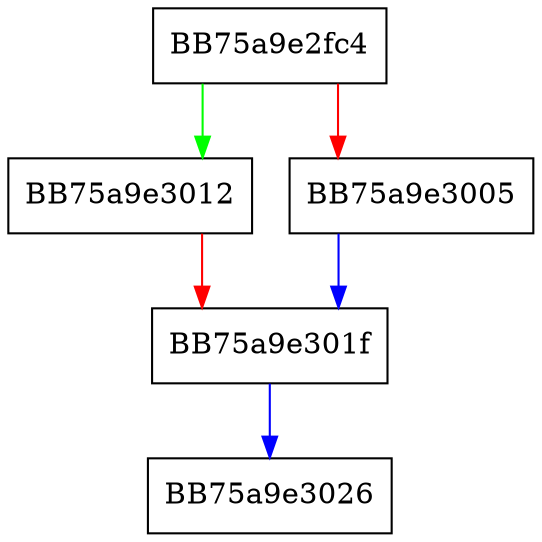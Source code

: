 digraph interprocess_exception {
  node [shape="box"];
  graph [splines=ortho];
  BB75a9e2fc4 -> BB75a9e3012 [color="green"];
  BB75a9e2fc4 -> BB75a9e3005 [color="red"];
  BB75a9e3005 -> BB75a9e301f [color="blue"];
  BB75a9e3012 -> BB75a9e301f [color="red"];
  BB75a9e301f -> BB75a9e3026 [color="blue"];
}